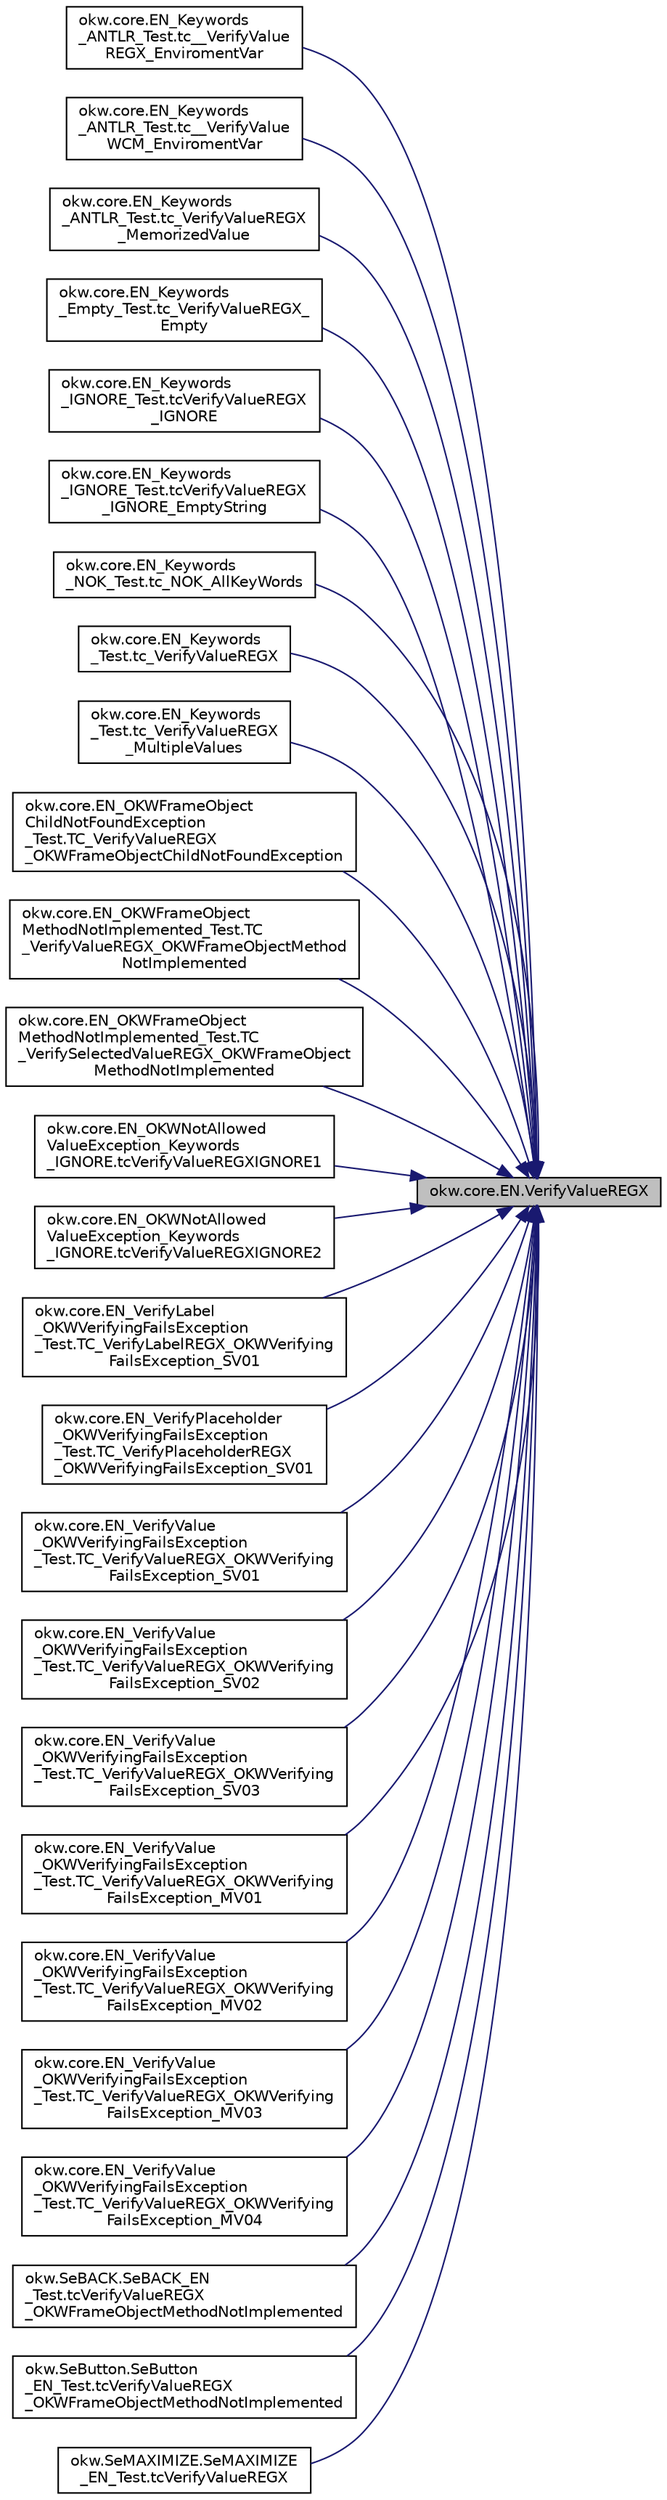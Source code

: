 digraph "okw.core.EN.VerifyValueREGX"
{
 // INTERACTIVE_SVG=YES
 // LATEX_PDF_SIZE
  edge [fontname="Helvetica",fontsize="10",labelfontname="Helvetica",labelfontsize="10"];
  node [fontname="Helvetica",fontsize="10",shape=record];
  rankdir="RL";
  Node3760 [label="okw.core.EN.VerifyValueREGX",height=0.2,width=0.4,color="black", fillcolor="grey75", style="filled", fontcolor="black",tooltip="Prüft den Standardwert eines Objektes (in den meisten Fällen ist dies der angezeigte Text)."];
  Node3760 -> Node3761 [dir="back",color="midnightblue",fontsize="10",style="solid",fontname="Helvetica"];
  Node3761 [label="okw.core.EN_Keywords\l_ANTLR_Test.tc__VerifyValue\lREGX_EnviromentVar",height=0.2,width=0.4,color="black", fillcolor="white", style="filled",URL="$classokw_1_1core_1_1_e_n___keywords___a_n_t_l_r___test.html#ab63d377a1eedcf2ca8e7591678151037",tooltip=" "];
  Node3760 -> Node3762 [dir="back",color="midnightblue",fontsize="10",style="solid",fontname="Helvetica"];
  Node3762 [label="okw.core.EN_Keywords\l_ANTLR_Test.tc__VerifyValue\lWCM_EnviromentVar",height=0.2,width=0.4,color="black", fillcolor="white", style="filled",URL="$classokw_1_1core_1_1_e_n___keywords___a_n_t_l_r___test.html#a1d46f5f62a325650f18b0f9f2fa5fe32",tooltip=" "];
  Node3760 -> Node3763 [dir="back",color="midnightblue",fontsize="10",style="solid",fontname="Helvetica"];
  Node3763 [label="okw.core.EN_Keywords\l_ANTLR_Test.tc_VerifyValueREGX\l_MemorizedValue",height=0.2,width=0.4,color="black", fillcolor="white", style="filled",URL="$classokw_1_1core_1_1_e_n___keywords___a_n_t_l_r___test.html#a4606d2338ceb754feed01d1fa66ab48c",tooltip=" "];
  Node3760 -> Node3764 [dir="back",color="midnightblue",fontsize="10",style="solid",fontname="Helvetica"];
  Node3764 [label="okw.core.EN_Keywords\l_Empty_Test.tc_VerifyValueREGX_\lEmpty",height=0.2,width=0.4,color="black", fillcolor="white", style="filled",URL="$classokw_1_1core_1_1_e_n___keywords___empty___test.html#a3733decdbe7e325d682d41d9596244d1",tooltip="Prüft \"${EMPTY}\" für das Schlüsselwort VerifyValue(string,string)"];
  Node3760 -> Node3765 [dir="back",color="midnightblue",fontsize="10",style="solid",fontname="Helvetica"];
  Node3765 [label="okw.core.EN_Keywords\l_IGNORE_Test.tcVerifyValueREGX\l_IGNORE",height=0.2,width=0.4,color="black", fillcolor="white", style="filled",URL="$classokw_1_1core_1_1_e_n___keywords___i_g_n_o_r_e___test.html#a121a67e3f849dc06f232bd0f1ce3b042",tooltip=" "];
  Node3760 -> Node3766 [dir="back",color="midnightblue",fontsize="10",style="solid",fontname="Helvetica"];
  Node3766 [label="okw.core.EN_Keywords\l_IGNORE_Test.tcVerifyValueREGX\l_IGNORE_EmptyString",height=0.2,width=0.4,color="black", fillcolor="white", style="filled",URL="$classokw_1_1core_1_1_e_n___keywords___i_g_n_o_r_e___test.html#a8c4df05d5219b84829b7e3ab8f6284df",tooltip=" "];
  Node3760 -> Node3767 [dir="back",color="midnightblue",fontsize="10",style="solid",fontname="Helvetica"];
  Node3767 [label="okw.core.EN_Keywords\l_NOK_Test.tc_NOK_AllKeyWords",height=0.2,width=0.4,color="black", fillcolor="white", style="filled",URL="$classokw_1_1core_1_1_e_n___keywords___n_o_k___test.html#a81a960a2341dfb0e27da7871291c84dc",tooltip="Prüft methoden aufruf für einen einfachen Click."];
  Node3760 -> Node3768 [dir="back",color="midnightblue",fontsize="10",style="solid",fontname="Helvetica"];
  Node3768 [label="okw.core.EN_Keywords\l_Test.tc_VerifyValueREGX",height=0.2,width=0.4,color="black", fillcolor="white", style="filled",URL="$classokw_1_1core_1_1_e_n___keywords___test.html#a127181ab50ff5fc92ad8dc5d5ecc66f4",tooltip=" "];
  Node3760 -> Node3769 [dir="back",color="midnightblue",fontsize="10",style="solid",fontname="Helvetica"];
  Node3769 [label="okw.core.EN_Keywords\l_Test.tc_VerifyValueREGX\l_MultipleValues",height=0.2,width=0.4,color="black", fillcolor="white", style="filled",URL="$classokw_1_1core_1_1_e_n___keywords___test.html#a98fccde7dbc4b3f7770e7acac0ed8b30",tooltip=" "];
  Node3760 -> Node3770 [dir="back",color="midnightblue",fontsize="10",style="solid",fontname="Helvetica"];
  Node3770 [label="okw.core.EN_OKWFrameObject\lChildNotFoundException\l_Test.TC_VerifyValueREGX\l_OKWFrameObjectChildNotFoundException",height=0.2,width=0.4,color="black", fillcolor="white", style="filled",URL="$classokw_1_1core_1_1_e_n___o_k_w_frame_object_child_not_found_exception___test.html#a3ce915e27e00719101106ce7a153b0ab",tooltip="Prüft ob die Ausnahme OKWFrameObjectChildNotFoundException durch die LFC-VerifyValue ausgelöst wird,..."];
  Node3760 -> Node3771 [dir="back",color="midnightblue",fontsize="10",style="solid",fontname="Helvetica"];
  Node3771 [label="okw.core.EN_OKWFrameObject\lMethodNotImplemented_Test.TC\l_VerifyValueREGX_OKWFrameObjectMethod\lNotImplemented",height=0.2,width=0.4,color="black", fillcolor="white", style="filled",URL="$classokw_1_1core_1_1_e_n___o_k_w_frame_object_method_not_implemented___test.html#a5eb78b9e1cab928e96403c3c852a2071",tooltip="Prüft ob die Ausnahme OKWFrameObjectMethodNotImplemented von VerifyValueREGX( FN, ExpVal ) ausgelöst ..."];
  Node3760 -> Node3772 [dir="back",color="midnightblue",fontsize="10",style="solid",fontname="Helvetica"];
  Node3772 [label="okw.core.EN_OKWFrameObject\lMethodNotImplemented_Test.TC\l_VerifySelectedValueREGX_OKWFrameObject\lMethodNotImplemented",height=0.2,width=0.4,color="black", fillcolor="white", style="filled",URL="$classokw_1_1core_1_1_e_n___o_k_w_frame_object_method_not_implemented___test.html#a890bfe99856736c93fa7a145222c7067",tooltip="Prüft ob die Ausnahme OKWFrameObjectMethodNotImplemented von VerifySelectedValueREGX( FN,..."];
  Node3760 -> Node3773 [dir="back",color="midnightblue",fontsize="10",style="solid",fontname="Helvetica"];
  Node3773 [label="okw.core.EN_OKWNotAllowed\lValueException_Keywords\l_IGNORE.tcVerifyValueREGXIGNORE1",height=0.2,width=0.4,color="black", fillcolor="white", style="filled",URL="$classokw_1_1core_1_1_e_n___o_k_w_not_allowed_value_exception___keywords___i_g_n_o_r_e.html#a4a37e106ab45259f5299c19e63e39463",tooltip="Prüft ob \"${IGNORE} \" die Ausnahme okw.exceptions.OKWNotAllowedValueException auslöst."];
  Node3760 -> Node3774 [dir="back",color="midnightblue",fontsize="10",style="solid",fontname="Helvetica"];
  Node3774 [label="okw.core.EN_OKWNotAllowed\lValueException_Keywords\l_IGNORE.tcVerifyValueREGXIGNORE2",height=0.2,width=0.4,color="black", fillcolor="white", style="filled",URL="$classokw_1_1core_1_1_e_n___o_k_w_not_allowed_value_exception___keywords___i_g_n_o_r_e.html#a4a5bdff5f376e81e39f8dc0aaeb3f724",tooltip="Prüft ob \"\"${IGNORE}${TCN}\" die Ausnahme okw.exceptions.OKWNotAllowedValueException auslöst."];
  Node3760 -> Node3775 [dir="back",color="midnightblue",fontsize="10",style="solid",fontname="Helvetica"];
  Node3775 [label="okw.core.EN_VerifyLabel\l_OKWVerifyingFailsException\l_Test.TC_VerifyLabelREGX_OKWVerifying\lFailsException_SV01",height=0.2,width=0.4,color="black", fillcolor="white", style="filled",URL="$classokw_1_1core_1_1_e_n___verify_label___o_k_w_verifying_fails_exception___test.html#ac9b1ef43e5deeb88c010c76768d1e57b",tooltip="Prüft, ob die Ausnahme OKWVerifyingFailsException bei einem Soll/Ist-Vergleich ausgelöst wird."];
  Node3760 -> Node3776 [dir="back",color="midnightblue",fontsize="10",style="solid",fontname="Helvetica"];
  Node3776 [label="okw.core.EN_VerifyPlaceholder\l_OKWVerifyingFailsException\l_Test.TC_VerifyPlaceholderREGX\l_OKWVerifyingFailsException_SV01",height=0.2,width=0.4,color="black", fillcolor="white", style="filled",URL="$classokw_1_1core_1_1_e_n___verify_placeholder___o_k_w_verifying_fails_exception___test.html#a5a517b05d35f898886c397452aef9c9e",tooltip="Prüft, ob die Ausnahme OKWVerifyingFailsException bei einem Soll/Ist-Vergleich ausgelöst wird."];
  Node3760 -> Node3777 [dir="back",color="midnightblue",fontsize="10",style="solid",fontname="Helvetica"];
  Node3777 [label="okw.core.EN_VerifyValue\l_OKWVerifyingFailsException\l_Test.TC_VerifyValueREGX_OKWVerifying\lFailsException_SV01",height=0.2,width=0.4,color="black", fillcolor="white", style="filled",URL="$classokw_1_1core_1_1_e_n___verify_value___o_k_w_verifying_fails_exception___test.html#a426e16becde4daeae2052ef41f2e4735",tooltip="Prüft, ob die Ausnahme OKWVerifyingFailsException bei einem Soll/Ist-Vergleich ausgelöst wird."];
  Node3760 -> Node3778 [dir="back",color="midnightblue",fontsize="10",style="solid",fontname="Helvetica"];
  Node3778 [label="okw.core.EN_VerifyValue\l_OKWVerifyingFailsException\l_Test.TC_VerifyValueREGX_OKWVerifying\lFailsException_SV02",height=0.2,width=0.4,color="black", fillcolor="white", style="filled",URL="$classokw_1_1core_1_1_e_n___verify_value___o_k_w_verifying_fails_exception___test.html#acedf0dca81c60920bba95b1bf8aa8e46",tooltip="Prüft, ob die Ausnahme OKWVerifyingFailsException bei einem Soll/Ist-Vergleich ausgelöst wird."];
  Node3760 -> Node3779 [dir="back",color="midnightblue",fontsize="10",style="solid",fontname="Helvetica"];
  Node3779 [label="okw.core.EN_VerifyValue\l_OKWVerifyingFailsException\l_Test.TC_VerifyValueREGX_OKWVerifying\lFailsException_SV03",height=0.2,width=0.4,color="black", fillcolor="white", style="filled",URL="$classokw_1_1core_1_1_e_n___verify_value___o_k_w_verifying_fails_exception___test.html#ac3fcfe22d0a438f10c894d59eea29c97",tooltip="Prüft, ob die Ausnahme OKWVerifyingFailsException bei einem Soll/Ist-Vergleich ausgelöst wird."];
  Node3760 -> Node3780 [dir="back",color="midnightblue",fontsize="10",style="solid",fontname="Helvetica"];
  Node3780 [label="okw.core.EN_VerifyValue\l_OKWVerifyingFailsException\l_Test.TC_VerifyValueREGX_OKWVerifying\lFailsException_MV01",height=0.2,width=0.4,color="black", fillcolor="white", style="filled",URL="$classokw_1_1core_1_1_e_n___verify_value___o_k_w_verifying_fails_exception___test.html#adcd7b7d96c323eced4fe225eb4177920",tooltip="Prüft, ob die Ausnahme OKWVerifyingFailsException bei einem Soll/Ist-Vergleich ausgelöst wird."];
  Node3760 -> Node3781 [dir="back",color="midnightblue",fontsize="10",style="solid",fontname="Helvetica"];
  Node3781 [label="okw.core.EN_VerifyValue\l_OKWVerifyingFailsException\l_Test.TC_VerifyValueREGX_OKWVerifying\lFailsException_MV02",height=0.2,width=0.4,color="black", fillcolor="white", style="filled",URL="$classokw_1_1core_1_1_e_n___verify_value___o_k_w_verifying_fails_exception___test.html#acca2ff4746fe3d713bb820b56ef06c39",tooltip="Prüft, ob die Ausnahme OKWVerifyingFailsException bei einem Soll/Ist-Vergleich ausgelöst wird."];
  Node3760 -> Node3782 [dir="back",color="midnightblue",fontsize="10",style="solid",fontname="Helvetica"];
  Node3782 [label="okw.core.EN_VerifyValue\l_OKWVerifyingFailsException\l_Test.TC_VerifyValueREGX_OKWVerifying\lFailsException_MV03",height=0.2,width=0.4,color="black", fillcolor="white", style="filled",URL="$classokw_1_1core_1_1_e_n___verify_value___o_k_w_verifying_fails_exception___test.html#a0328bcfab7669758c43d9b1e7f00d29b",tooltip="Prüft, ob die Ausnahme OKWVerifyingFailsException bei einem Soll/Ist-Vergleich ausgelöst wird."];
  Node3760 -> Node3783 [dir="back",color="midnightblue",fontsize="10",style="solid",fontname="Helvetica"];
  Node3783 [label="okw.core.EN_VerifyValue\l_OKWVerifyingFailsException\l_Test.TC_VerifyValueREGX_OKWVerifying\lFailsException_MV04",height=0.2,width=0.4,color="black", fillcolor="white", style="filled",URL="$classokw_1_1core_1_1_e_n___verify_value___o_k_w_verifying_fails_exception___test.html#a37bca28b78ed8238b8d03f07f7ef8271",tooltip="Prüft, ob die Ausnahme OKWVerifyingFailsException bei einem Soll/Ist-Vergleich ausgelöst wird."];
  Node3760 -> Node3784 [dir="back",color="midnightblue",fontsize="10",style="solid",fontname="Helvetica"];
  Node3784 [label="okw.SeBACK.SeBACK_EN\l_Test.tcVerifyValueREGX\l_OKWFrameObjectMethodNotImplemented",height=0.2,width=0.4,color="black", fillcolor="white", style="filled",URL="$classokw_1_1_se_b_a_c_k_1_1_se_b_a_c_k___e_n___test.html#a48ba4519b5e2ba6ccded234c1168e954",tooltip="Test des Schlüsselwortes \"VerifyValueREGX( FN, ExpValu ) für SeBACK."];
  Node3760 -> Node3785 [dir="back",color="midnightblue",fontsize="10",style="solid",fontname="Helvetica"];
  Node3785 [label="okw.SeButton.SeButton\l_EN_Test.tcVerifyValueREGX\l_OKWFrameObjectMethodNotImplemented",height=0.2,width=0.4,color="black", fillcolor="white", style="filled",URL="$classokw_1_1_se_button_1_1_se_button___e_n___test.html#a18c46e1f369c60dd8f67b9103bc04370",tooltip="Test des Schlüsselwortes VerifyValueREGX für den GUI-Adapter SeButton."];
  Node3760 -> Node3786 [dir="back",color="midnightblue",fontsize="10",style="solid",fontname="Helvetica"];
  Node3786 [label="okw.SeMAXIMIZE.SeMAXIMIZE\l_EN_Test.tcVerifyValueREGX",height=0.2,width=0.4,color="black", fillcolor="white", style="filled",URL="$classokw_1_1_se_m_a_x_i_m_i_z_e_1_1_se_m_a_x_i_m_i_z_e___e_n___test.html#a8912b2d48731267d84fda3659335561c",tooltip="Test des Schlüsselwortes \"VerifyValueREGX( FN, ExpValu ) für SeMAXIMIZE."];
}
